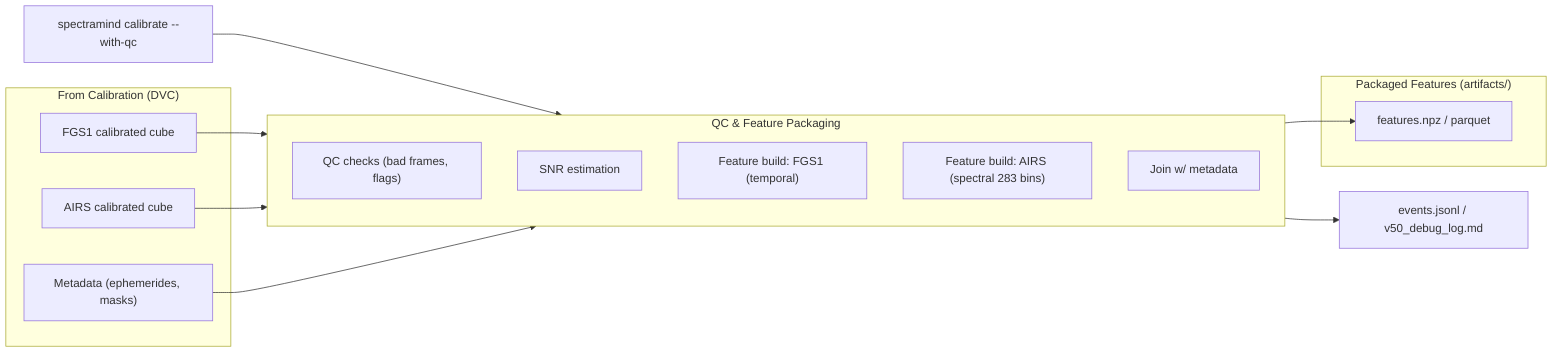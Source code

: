 %% SpectraMind V50 — Preprocess & Packaging
%% Ref: QC/SNR, feature assembly, artifacting:contentReference[oaicite:2]{index=2}:contentReference[oaicite:3]{index=3}

flowchart LR
  subgraph IN["From Calibration (DVC)"]
    A1["FGS1 calibrated cube"]
    A2["AIRS calibrated cube"]
    M1["Metadata (ephemerides, masks)"]
  end

  subgraph PREP["QC & Feature Packaging"]
    Q1["QC checks (bad frames, flags)"]
    Q2["SNR estimation"]
    F1["Feature build: FGS1 (temporal)"]
    F2["Feature build: AIRS (spectral 283 bins)"]
    F3["Join w/ metadata"]
  end

  subgraph OUT["Packaged Features (artifacts/)"]
    PF["features.npz / parquet"]
  end

  CLI["spectramind calibrate --with-qc"] --> PREP
  LOG["events.jsonl / v50_debug_log.md"]

  A1 --> PREP
  A2 --> PREP
  M1 --> PREP
  PREP --> PF
  PREP --> LOG
